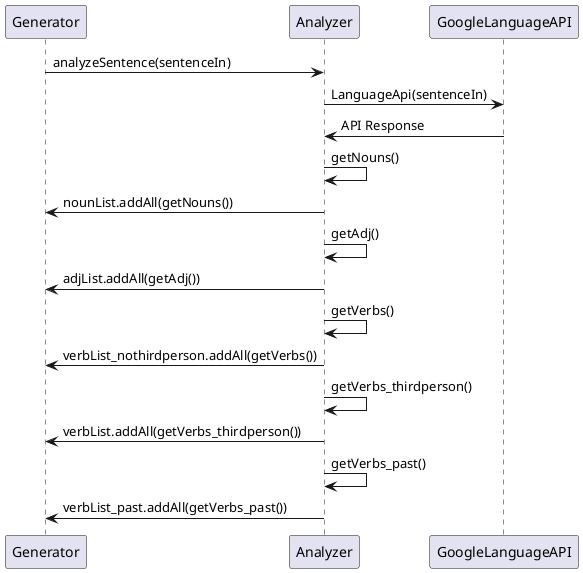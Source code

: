 @startuml
participant Generator
participant Analyzer
participant GoogleLanguageAPI

Generator -> Analyzer : analyzeSentence(sentenceIn)
Analyzer -> GoogleLanguageAPI : LanguageApi(sentenceIn)
GoogleLanguageAPI -> Analyzer : API Response

Analyzer -> Analyzer : getNouns()
Analyzer -> Generator : nounList.addAll(getNouns())

Analyzer -> Analyzer : getAdj()
Analyzer -> Generator : adjList.addAll(getAdj())

Analyzer -> Analyzer : getVerbs()
Analyzer -> Generator : verbList_nothirdperson.addAll(getVerbs())

Analyzer -> Analyzer : getVerbs_thirdperson()
Analyzer -> Generator : verbList.addAll(getVerbs_thirdperson())

Analyzer -> Analyzer : getVerbs_past()
Analyzer -> Generator : verbList_past.addAll(getVerbs_past())

@enduml
